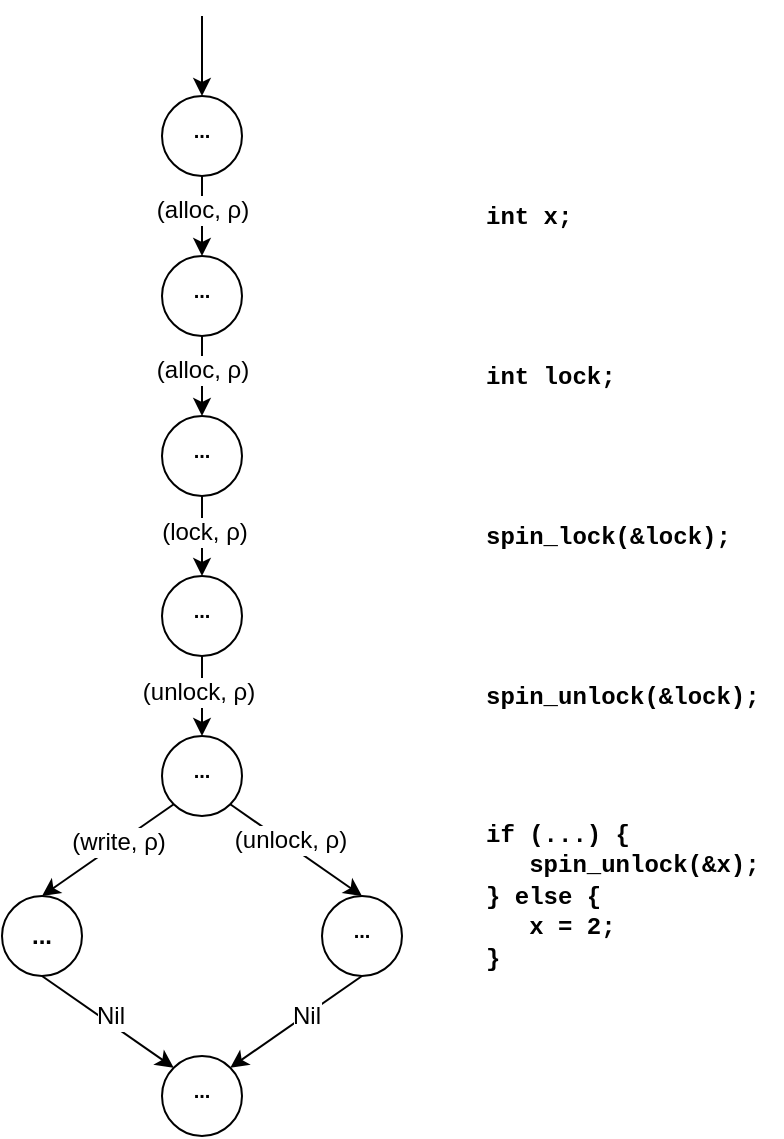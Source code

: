 <mxfile version="12.6.5" type="device"><diagram id="bZE76Elo-nLqv256qLl0" name="Page-1"><mxGraphModel dx="824" dy="640" grid="1" gridSize="10" guides="1" tooltips="1" connect="1" arrows="1" fold="1" page="1" pageScale="1" pageWidth="827" pageHeight="1169" math="0" shadow="0"><root><mxCell id="0"/><mxCell id="1" parent="0"/><mxCell id="Pvk2FdC-aQeLnYgF8jgj-1" value="&lt;sup&gt;...&lt;/sup&gt;" style="ellipse;whiteSpace=wrap;html=1;aspect=fixed;fontStyle=1" parent="1" vertex="1"><mxGeometry x="120" y="240" width="40" height="40" as="geometry"/></mxCell><mxCell id="Pvk2FdC-aQeLnYgF8jgj-2" value="" style="endArrow=classic;html=1;entryX=0.5;entryY=0;entryDx=0;entryDy=0;exitX=0.5;exitY=1;exitDx=0;exitDy=0;" parent="1" target="Pvk2FdC-aQeLnYgF8jgj-1" edge="1" source="Fw071Od9tRU07s66t_8l-8"><mxGeometry width="50" height="50" relative="1" as="geometry"><mxPoint x="140" y="210" as="sourcePoint"/><mxPoint x="170" y="350" as="targetPoint"/></mxGeometry></mxCell><mxCell id="Fw071Od9tRU07s66t_8l-11" value="(alloc, ρ)" style="text;html=1;align=center;verticalAlign=middle;resizable=0;points=[];labelBackgroundColor=#ffffff;" vertex="1" connectable="0" parent="Pvk2FdC-aQeLnYgF8jgj-2"><mxGeometry x="-0.4" y="1" relative="1" as="geometry"><mxPoint x="-1" y="5" as="offset"/></mxGeometry></mxCell><mxCell id="Pvk2FdC-aQeLnYgF8jgj-3" value="" style="endArrow=classic;html=1;exitX=0.5;exitY=1;exitDx=0;exitDy=0;entryX=0.5;entryY=0;entryDx=0;entryDy=0;" parent="1" source="Pvk2FdC-aQeLnYgF8jgj-1" target="Pvk2FdC-aQeLnYgF8jgj-5" edge="1"><mxGeometry width="50" height="50" relative="1" as="geometry"><mxPoint x="120" y="400" as="sourcePoint"/><mxPoint x="160" y="370" as="targetPoint"/></mxGeometry></mxCell><mxCell id="Fw071Od9tRU07s66t_8l-15" value="(lock, ρ)" style="text;html=1;align=center;verticalAlign=middle;resizable=0;points=[];labelBackgroundColor=#ffffff;" vertex="1" connectable="0" parent="Pvk2FdC-aQeLnYgF8jgj-3"><mxGeometry x="-0.2" y="1" relative="1" as="geometry"><mxPoint y="2" as="offset"/></mxGeometry></mxCell><mxCell id="Pvk2FdC-aQeLnYgF8jgj-10" style="edgeStyle=orthogonalEdgeStyle;rounded=0;orthogonalLoop=1;jettySize=auto;html=1;exitX=0.5;exitY=1;exitDx=0;exitDy=0;entryX=0.5;entryY=0;entryDx=0;entryDy=0;" parent="1" source="Pvk2FdC-aQeLnYgF8jgj-5" target="Pvk2FdC-aQeLnYgF8jgj-9" edge="1"><mxGeometry relative="1" as="geometry"/></mxCell><mxCell id="Pvk2FdC-aQeLnYgF8jgj-11" value="(unlock, ρ)" style="text;html=1;align=center;verticalAlign=middle;resizable=0;points=[];labelBackgroundColor=#ffffff;" parent="Pvk2FdC-aQeLnYgF8jgj-10" vertex="1" connectable="0"><mxGeometry x="-0.25" y="-2" relative="1" as="geometry"><mxPoint y="3" as="offset"/></mxGeometry></mxCell><mxCell id="Pvk2FdC-aQeLnYgF8jgj-5" value="&lt;sup&gt;...&lt;/sup&gt;" style="ellipse;whiteSpace=wrap;html=1;aspect=fixed;fontStyle=1" parent="1" vertex="1"><mxGeometry x="120" y="320" width="40" height="40" as="geometry"/></mxCell><mxCell id="Pvk2FdC-aQeLnYgF8jgj-6" value="&lt;font face=&quot;Courier New&quot;&gt;int lock;&lt;/font&gt;" style="text;html=1;align=left;verticalAlign=middle;resizable=0;points=[];autosize=1;fontStyle=1" parent="1" vertex="1"><mxGeometry x="280" y="210" width="80" height="20" as="geometry"/></mxCell><mxCell id="Pvk2FdC-aQeLnYgF8jgj-7" value="&lt;font face=&quot;Courier New&quot;&gt;spin_unlock(&amp;amp;lock);&lt;/font&gt;" style="text;html=1;align=left;verticalAlign=middle;resizable=0;points=[];autosize=1;fontStyle=1" parent="1" vertex="1"><mxGeometry x="280" y="370" width="150" height="20" as="geometry"/></mxCell><mxCell id="Pvk2FdC-aQeLnYgF8jgj-15" style="rounded=0;orthogonalLoop=1;jettySize=auto;html=1;exitX=0;exitY=1;exitDx=0;exitDy=0;entryX=0.5;entryY=0;entryDx=0;entryDy=0;" parent="1" source="Pvk2FdC-aQeLnYgF8jgj-9" target="Pvk2FdC-aQeLnYgF8jgj-12" edge="1"><mxGeometry relative="1" as="geometry"/></mxCell><mxCell id="Pvk2FdC-aQeLnYgF8jgj-21" value="(write,&amp;nbsp;ρ)" style="text;html=1;align=center;verticalAlign=middle;resizable=0;points=[];labelBackgroundColor=#ffffff;" parent="Pvk2FdC-aQeLnYgF8jgj-15" vertex="1" connectable="0"><mxGeometry x="-0.083" y="-1" relative="1" as="geometry"><mxPoint x="3.03" y="-1.62" as="offset"/></mxGeometry></mxCell><mxCell id="Pvk2FdC-aQeLnYgF8jgj-16" style="edgeStyle=none;rounded=0;orthogonalLoop=1;jettySize=auto;html=1;exitX=1;exitY=1;exitDx=0;exitDy=0;entryX=0.5;entryY=0;entryDx=0;entryDy=0;" parent="1" source="Pvk2FdC-aQeLnYgF8jgj-9" target="Pvk2FdC-aQeLnYgF8jgj-13" edge="1"><mxGeometry relative="1" as="geometry"/></mxCell><mxCell id="Pvk2FdC-aQeLnYgF8jgj-24" value="(unlock,&amp;nbsp;ρ)" style="text;html=1;align=center;verticalAlign=middle;resizable=0;points=[];labelBackgroundColor=#ffffff;" parent="Pvk2FdC-aQeLnYgF8jgj-16" vertex="1" connectable="0"><mxGeometry x="0.111" y="1" relative="1" as="geometry"><mxPoint x="-7.98" y="-6.57" as="offset"/></mxGeometry></mxCell><mxCell id="Pvk2FdC-aQeLnYgF8jgj-9" value="&lt;sup&gt;...&lt;/sup&gt;" style="ellipse;whiteSpace=wrap;html=1;aspect=fixed;fontStyle=1" parent="1" vertex="1"><mxGeometry x="120" y="400" width="40" height="40" as="geometry"/></mxCell><mxCell id="Pvk2FdC-aQeLnYgF8jgj-20" style="edgeStyle=none;rounded=0;orthogonalLoop=1;jettySize=auto;html=1;exitX=0.5;exitY=1;exitDx=0;exitDy=0;entryX=0;entryY=0;entryDx=0;entryDy=0;" parent="1" source="Pvk2FdC-aQeLnYgF8jgj-12" target="Pvk2FdC-aQeLnYgF8jgj-18" edge="1"><mxGeometry relative="1" as="geometry"><mxPoint x="80" y="730" as="targetPoint"/></mxGeometry></mxCell><mxCell id="Fw071Od9tRU07s66t_8l-2" value="Nil" style="text;html=1;align=center;verticalAlign=middle;resizable=0;points=[];labelBackgroundColor=#ffffff;" vertex="1" connectable="0" parent="Pvk2FdC-aQeLnYgF8jgj-20"><mxGeometry x="-0.033" y="3" relative="1" as="geometry"><mxPoint as="offset"/></mxGeometry></mxCell><mxCell id="Pvk2FdC-aQeLnYgF8jgj-12" value="&lt;b&gt;...&lt;/b&gt;" style="ellipse;whiteSpace=wrap;html=1;aspect=fixed;" parent="1" vertex="1"><mxGeometry x="40" y="480" width="40" height="40" as="geometry"/></mxCell><mxCell id="Pvk2FdC-aQeLnYgF8jgj-19" style="edgeStyle=none;rounded=0;orthogonalLoop=1;jettySize=auto;html=1;exitX=0.5;exitY=1;exitDx=0;exitDy=0;entryX=1;entryY=0;entryDx=0;entryDy=0;" parent="1" source="Pvk2FdC-aQeLnYgF8jgj-13" target="Pvk2FdC-aQeLnYgF8jgj-18" edge="1"><mxGeometry relative="1" as="geometry"/></mxCell><mxCell id="Fw071Od9tRU07s66t_8l-3" value="Nil" style="text;html=1;align=center;verticalAlign=middle;resizable=0;points=[];labelBackgroundColor=#ffffff;" vertex="1" connectable="0" parent="Pvk2FdC-aQeLnYgF8jgj-19"><mxGeometry x="-0.149" relative="1" as="geometry"><mxPoint as="offset"/></mxGeometry></mxCell><mxCell id="Pvk2FdC-aQeLnYgF8jgj-13" value="&lt;sup&gt;...&lt;/sup&gt;" style="ellipse;whiteSpace=wrap;html=1;aspect=fixed;fontStyle=1" parent="1" vertex="1"><mxGeometry x="200" y="480" width="40" height="40" as="geometry"/></mxCell><mxCell id="Pvk2FdC-aQeLnYgF8jgj-14" value="&lt;font face=&quot;Courier New&quot;&gt;if (...) { &lt;br&gt;&amp;nbsp; &amp;nbsp;spin_unlock(&amp;amp;x);&lt;/font&gt;&lt;font face=&quot;Courier New&quot;&gt;&lt;br&gt;} else { &lt;br&gt;&amp;nbsp; &amp;nbsp;x = 2;&lt;/font&gt;&lt;font face=&quot;Courier New&quot;&gt;&lt;br&gt;}&lt;/font&gt;" style="text;html=1;align=left;verticalAlign=middle;resizable=0;points=[];autosize=1;fontStyle=1" parent="1" vertex="1"><mxGeometry x="280" y="440" width="150" height="80" as="geometry"/></mxCell><mxCell id="Pvk2FdC-aQeLnYgF8jgj-18" value="&lt;b&gt;&lt;sup&gt;...&lt;/sup&gt;&lt;/b&gt;" style="ellipse;whiteSpace=wrap;html=1;aspect=fixed;" parent="1" vertex="1"><mxGeometry x="120" y="560" width="40" height="40" as="geometry"/></mxCell><mxCell id="Fw071Od9tRU07s66t_8l-6" value="&lt;font face=&quot;Courier New&quot;&gt;spin_lock(&amp;amp;lock);&lt;/font&gt;" style="text;html=1;align=left;verticalAlign=middle;resizable=0;points=[];autosize=1;fontStyle=1" vertex="1" parent="1"><mxGeometry x="280" y="290" width="140" height="20" as="geometry"/></mxCell><mxCell id="Fw071Od9tRU07s66t_8l-7" value="&lt;font face=&quot;Courier New&quot;&gt;int x;&lt;/font&gt;" style="text;html=1;align=left;verticalAlign=middle;resizable=0;points=[];autosize=1;fontStyle=1" vertex="1" parent="1"><mxGeometry x="280" y="130" width="60" height="20" as="geometry"/></mxCell><mxCell id="Fw071Od9tRU07s66t_8l-8" value="&lt;sup&gt;...&lt;/sup&gt;" style="ellipse;whiteSpace=wrap;html=1;aspect=fixed;fontStyle=1" vertex="1" parent="1"><mxGeometry x="120" y="160" width="40" height="40" as="geometry"/></mxCell><mxCell id="Fw071Od9tRU07s66t_8l-10" value="" style="endArrow=classic;html=1;entryX=0.5;entryY=0;entryDx=0;entryDy=0;exitX=0.5;exitY=1;exitDx=0;exitDy=0;" edge="1" parent="1" source="Fw071Od9tRU07s66t_8l-12" target="Fw071Od9tRU07s66t_8l-8"><mxGeometry width="50" height="50" relative="1" as="geometry"><mxPoint x="140" y="120" as="sourcePoint"/><mxPoint x="150" y="260" as="targetPoint"/></mxGeometry></mxCell><mxCell id="Fw071Od9tRU07s66t_8l-14" value="(alloc, ρ)" style="text;html=1;align=center;verticalAlign=middle;resizable=0;points=[];labelBackgroundColor=#ffffff;" vertex="1" connectable="0" parent="Fw071Od9tRU07s66t_8l-10"><mxGeometry x="-0.05" relative="1" as="geometry"><mxPoint y="-2" as="offset"/></mxGeometry></mxCell><mxCell id="Fw071Od9tRU07s66t_8l-12" value="&lt;sup&gt;...&lt;/sup&gt;" style="ellipse;whiteSpace=wrap;html=1;aspect=fixed;fontStyle=1" vertex="1" parent="1"><mxGeometry x="120" y="80" width="40" height="40" as="geometry"/></mxCell><mxCell id="Fw071Od9tRU07s66t_8l-13" value="" style="endArrow=classic;html=1;entryX=0.5;entryY=0;entryDx=0;entryDy=0;" edge="1" parent="1" target="Fw071Od9tRU07s66t_8l-12"><mxGeometry width="50" height="50" relative="1" as="geometry"><mxPoint x="140" y="40" as="sourcePoint"/><mxPoint x="160" y="270" as="targetPoint"/></mxGeometry></mxCell></root></mxGraphModel></diagram></mxfile>
